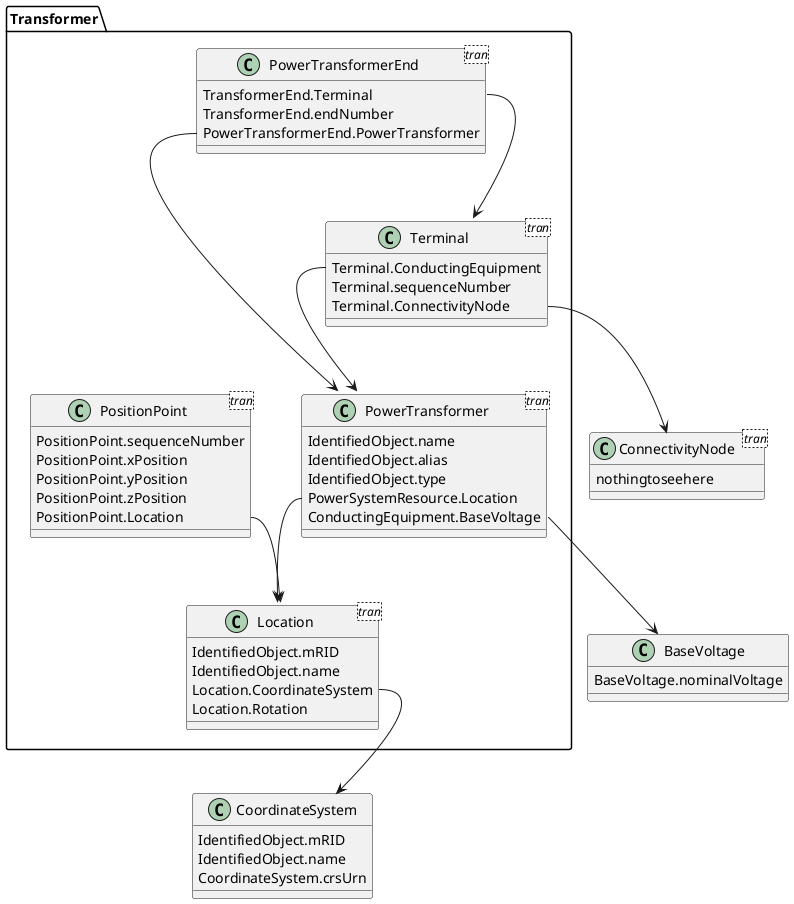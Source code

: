 @startuml

Package Transformer {
class PowerTransformer <tran>{
   IdentifiedObject.name
   IdentifiedObject.alias
   IdentifiedObject.type
   PowerSystemResource.Location
   ConductingEquipment.BaseVoltage
}

class Location <tran>{
  IdentifiedObject.mRID
  IdentifiedObject.name
  Location.CoordinateSystem
  Location.Rotation
 }

Class PositionPoint <tran>{
  PositionPoint.sequenceNumber
  PositionPoint.xPosition
  PositionPoint.yPosition
  PositionPoint.zPosition
  PositionPoint.Location

}

Class Terminal <tran>{
Terminal.ConductingEquipment
Terminal.sequenceNumber
Terminal.ConnectivityNode
}

Class PowerTransformerEnd <tran>{
TransformerEnd.Terminal
TransformerEnd.endNumber
PowerTransformerEnd.PowerTransformer
}



}

Class ConnectivityNode <tran>{
nothingtoseehere
}

Class CoordinateSystem{
  IdentifiedObject.mRID
  IdentifiedObject.name
  CoordinateSystem.crsUrn
}

Class BaseVoltage{
BaseVoltage.nominalVoltage
}







PowerTransformer::PowerSystemResource.Location  --> Location
PositionPoint::Location --> Location
Location::CoordinateSystem --> CoordinateSystem
PowerTransformer::ConductingEquipment.BaseVoltage --> BaseVoltage
Terminal::ConductingEquipment-->PowerTransformer
PowerTransformerEnd::PowerTransformer-->PowerTransformer
PowerTransformerEnd::TransformerEnd-->Terminal
Terminal::ConnectivityNode-->ConnectivityNode
@enduml